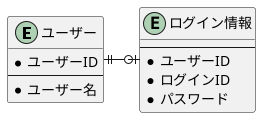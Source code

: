 @startuml
entity ユーザー {
  * ユーザーID
  --
  * ユーザー名
}

entity ログイン情報 {
  --
  * ユーザーID
  * ログインID
  * パスワード
}

ユーザー ||-o| ログイン情報
@enduml